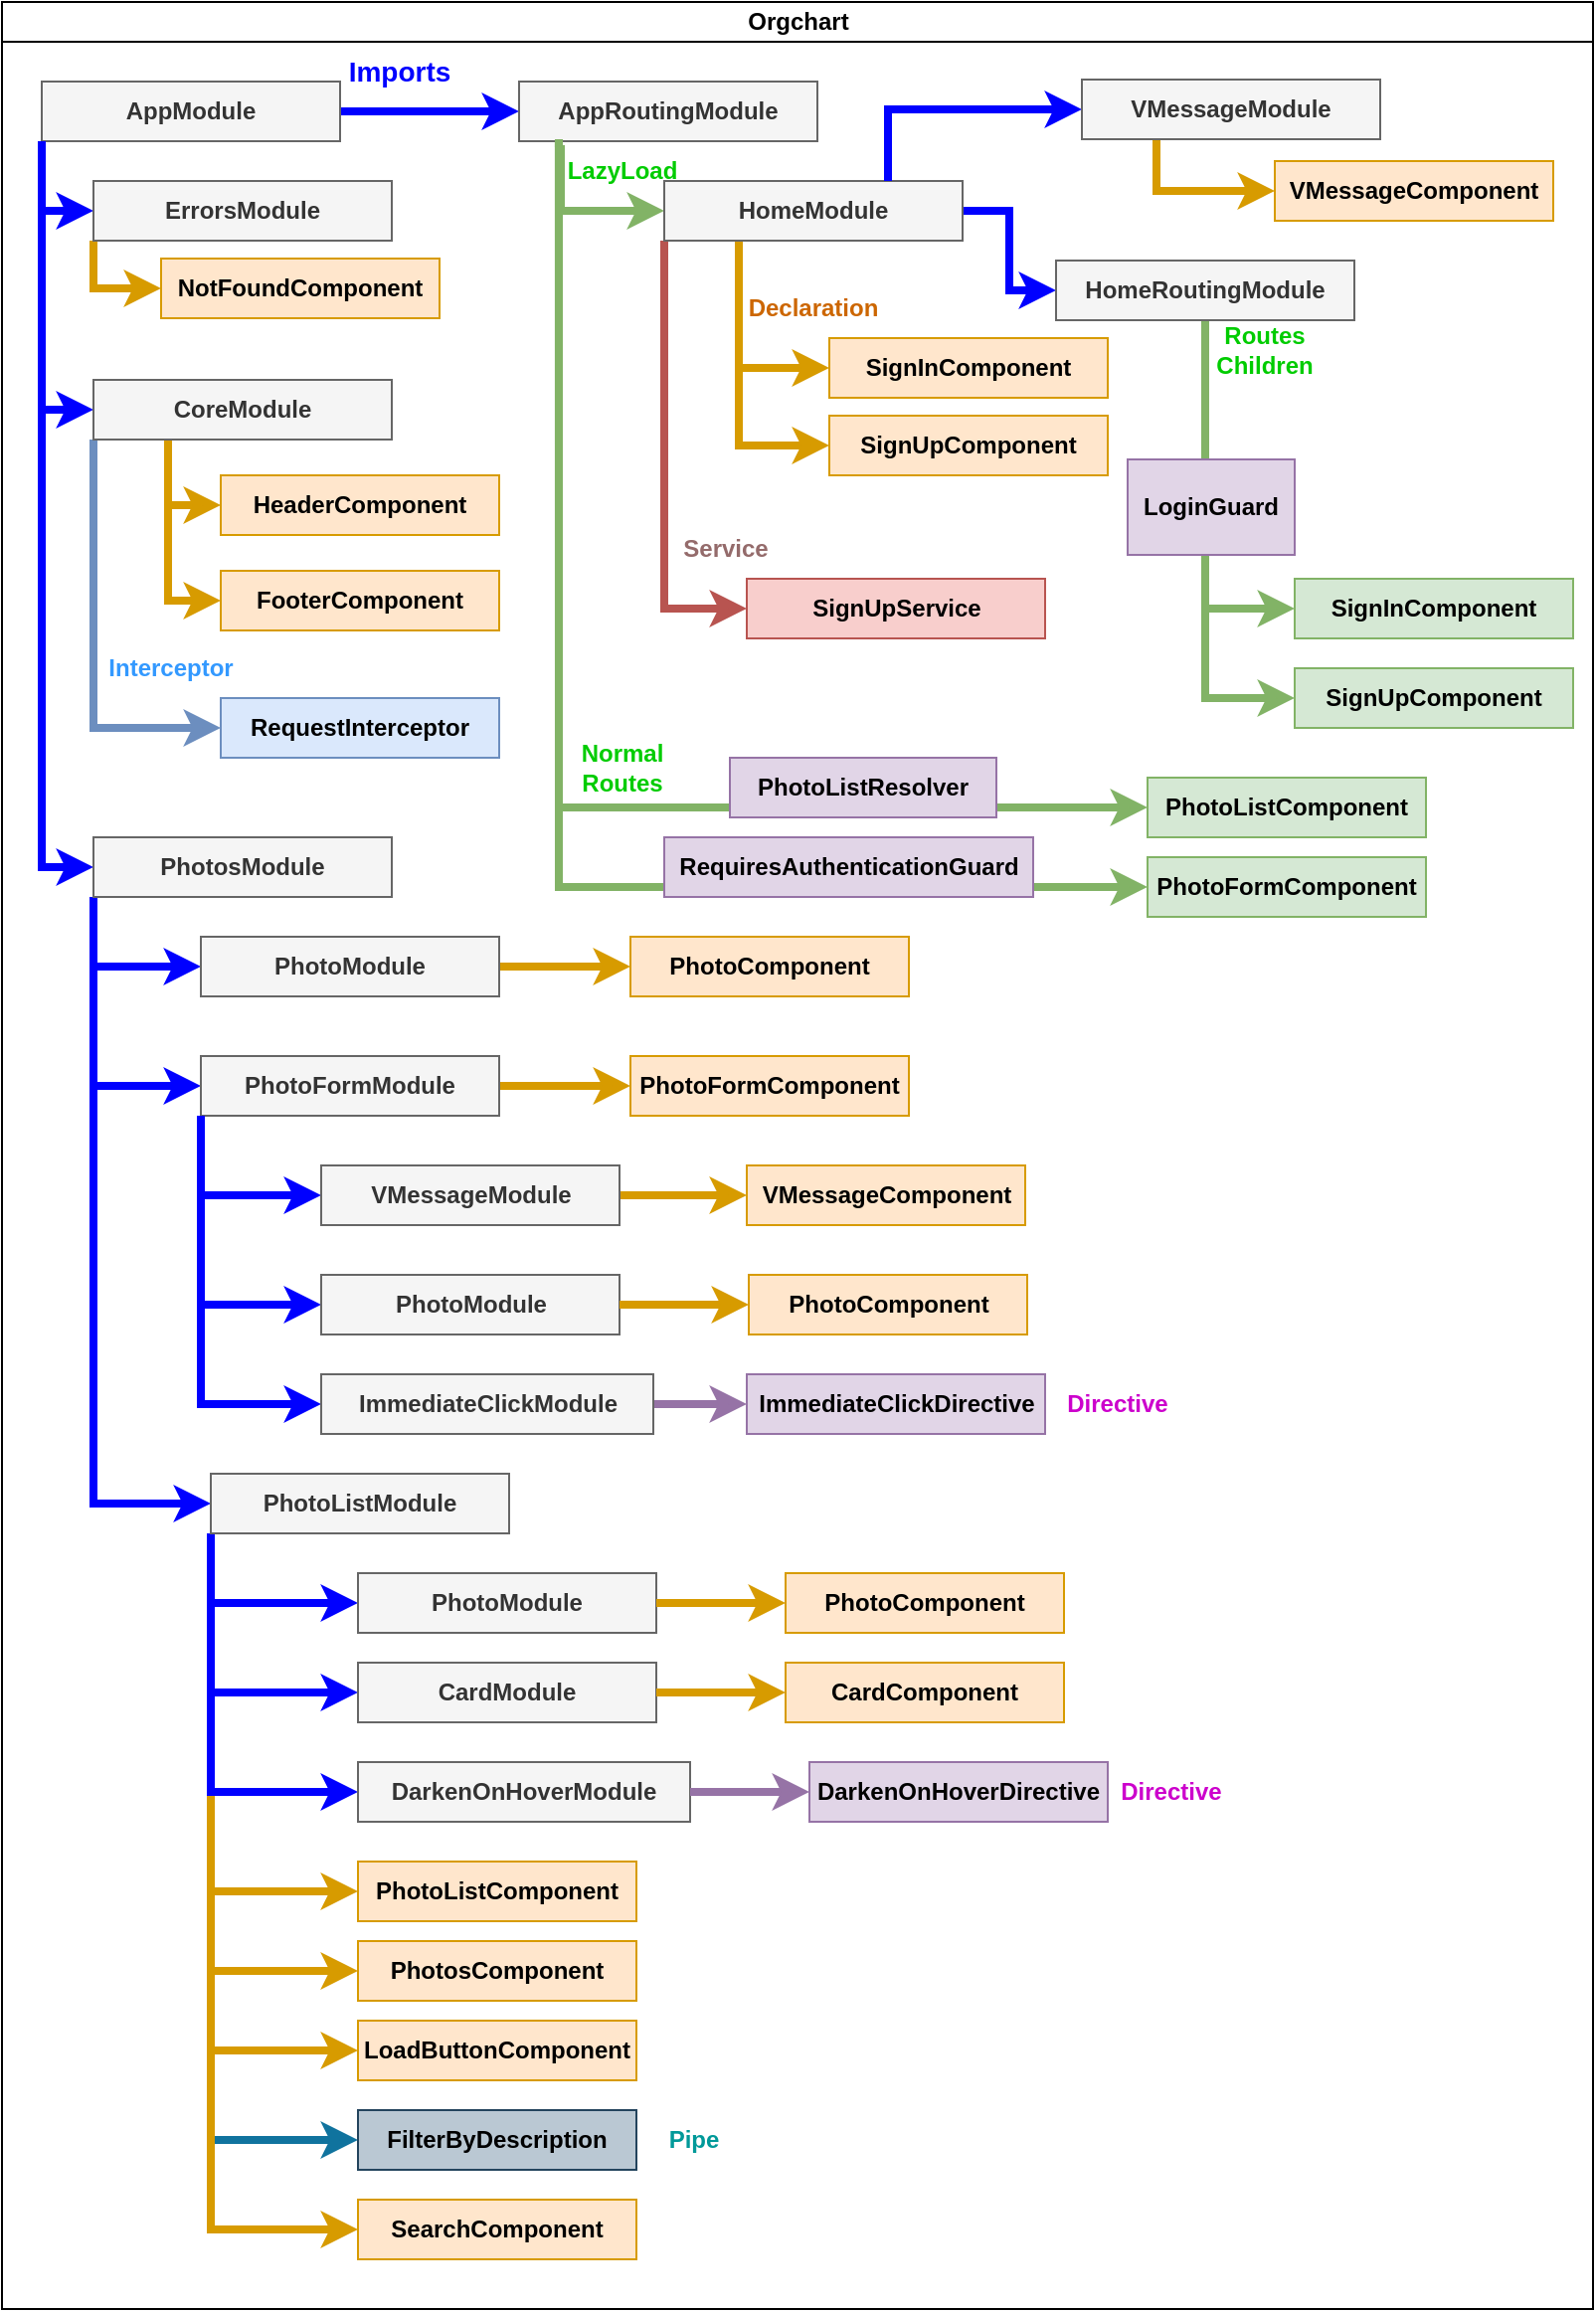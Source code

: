 <mxfile version="20.0.4" type="device"><diagram id="prtHgNgQTEPvFCAcTncT" name="Page-1"><mxGraphModel dx="1038" dy="564" grid="1" gridSize="10" guides="1" tooltips="1" connect="1" arrows="1" fold="1" page="1" pageScale="1" pageWidth="827" pageHeight="1169" math="0" shadow="0"><root><mxCell id="0"/><mxCell id="1" parent="0"/><mxCell id="dNxyNK7c78bLwvsdeMH5-11" value="Orgchart" style="swimlane;html=1;startSize=20;horizontal=1;containerType=tree;glass=0;swimlaneLine=1;align=center;" parent="1" vertex="1"><mxGeometry y="5" width="800" height="1160" as="geometry"/></mxCell><mxCell id="hhXqpC-t2gOjucZo_po3-4" style="edgeStyle=orthogonalEdgeStyle;rounded=0;orthogonalLoop=1;jettySize=auto;html=1;entryX=0;entryY=0.5;entryDx=0;entryDy=0;strokeWidth=4;strokeColor=#0000FF;" parent="dNxyNK7c78bLwvsdeMH5-11" source="dNxyNK7c78bLwvsdeMH5-12" target="hhXqpC-t2gOjucZo_po3-1" edge="1"><mxGeometry relative="1" as="geometry"/></mxCell><mxCell id="hhXqpC-t2gOjucZo_po3-6" style="edgeStyle=orthogonalEdgeStyle;rounded=0;orthogonalLoop=1;jettySize=auto;html=1;entryX=0;entryY=0.5;entryDx=0;entryDy=0;strokeColor=#0000FF;strokeWidth=4;exitX=0;exitY=1;exitDx=0;exitDy=0;" parent="dNxyNK7c78bLwvsdeMH5-11" source="dNxyNK7c78bLwvsdeMH5-12" target="hhXqpC-t2gOjucZo_po3-5" edge="1"><mxGeometry relative="1" as="geometry"/></mxCell><mxCell id="hhXqpC-t2gOjucZo_po3-56" style="edgeStyle=orthogonalEdgeStyle;rounded=0;orthogonalLoop=1;jettySize=auto;html=1;exitX=0;exitY=1;exitDx=0;exitDy=0;entryX=0;entryY=0.5;entryDx=0;entryDy=0;fontColor=#3399FF;strokeColor=#0000FF;strokeWidth=4;" parent="dNxyNK7c78bLwvsdeMH5-11" source="dNxyNK7c78bLwvsdeMH5-12" target="hhXqpC-t2gOjucZo_po3-55" edge="1"><mxGeometry relative="1" as="geometry"/></mxCell><UserObject label="AppModule" name="Tessa Miller" position="CFO" location="Office 1" email="me@example.com" placeholders="1" id="dNxyNK7c78bLwvsdeMH5-12"><mxCell style="label;whiteSpace=wrap;html=1;rounded=0;glass=0;treeMoving=1;treeFolding=1;spacingLeft=0;align=center;fillColor=#f5f5f5;strokeColor=#666666;fontColor=#333333;" parent="dNxyNK7c78bLwvsdeMH5-11" vertex="1"><mxGeometry x="20" y="40" width="150" height="30" as="geometry"/></mxCell></UserObject><mxCell id="cMQ2Vm_R8ZotL0pv40IF-3" value="&lt;font style=&quot;font-size: 14px;&quot;&gt;&lt;b&gt;&lt;font style=&quot;font-size: 14px;&quot; color=&quot;#0000FF&quot;&gt;Imports&lt;/font&gt;&lt;/b&gt;&lt;/font&gt;" style="text;html=1;strokeColor=none;fillColor=none;align=center;verticalAlign=middle;whiteSpace=wrap;rounded=0;" parent="dNxyNK7c78bLwvsdeMH5-11" vertex="1"><mxGeometry x="170" y="20" width="60" height="30" as="geometry"/></mxCell><mxCell id="hhXqpC-t2gOjucZo_po3-8" style="edgeStyle=orthogonalEdgeStyle;rounded=0;orthogonalLoop=1;jettySize=auto;html=1;entryX=0;entryY=0.5;entryDx=0;entryDy=0;strokeColor=#82b366;strokeWidth=4;fillColor=#d5e8d4;exitX=0.14;exitY=1.067;exitDx=0;exitDy=0;exitPerimeter=0;" parent="dNxyNK7c78bLwvsdeMH5-11" source="hhXqpC-t2gOjucZo_po3-1" target="hhXqpC-t2gOjucZo_po3-7" edge="1"><mxGeometry relative="1" as="geometry"/></mxCell><mxCell id="hhXqpC-t2gOjucZo_po3-15" style="edgeStyle=orthogonalEdgeStyle;rounded=0;orthogonalLoop=1;jettySize=auto;html=1;entryX=0;entryY=0.5;entryDx=0;entryDy=0;fontColor=#00CC00;strokeColor=#82b366;strokeWidth=4;fillColor=#d5e8d4;exitX=0.133;exitY=1;exitDx=0;exitDy=0;exitPerimeter=0;" parent="dNxyNK7c78bLwvsdeMH5-11" source="hhXqpC-t2gOjucZo_po3-1" target="hhXqpC-t2gOjucZo_po3-14" edge="1"><mxGeometry relative="1" as="geometry"/></mxCell><UserObject label="AppRoutingModule" name="Tessa Miller" position="CFO" location="Office 1" email="me@example.com" placeholders="1" id="hhXqpC-t2gOjucZo_po3-1"><mxCell style="label;whiteSpace=wrap;html=1;rounded=0;glass=0;treeMoving=1;treeFolding=1;spacingLeft=0;align=center;fillColor=#f5f5f5;fontColor=#333333;strokeColor=#666666;" parent="dNxyNK7c78bLwvsdeMH5-11" vertex="1"><mxGeometry x="260" y="40" width="150" height="30" as="geometry"/></mxCell></UserObject><mxCell id="hhXqpC-t2gOjucZo_po3-42" style="edgeStyle=orthogonalEdgeStyle;rounded=0;orthogonalLoop=1;jettySize=auto;html=1;entryX=0;entryY=0.5;entryDx=0;entryDy=0;fontColor=#946B6B;strokeColor=#0000FF;strokeWidth=4;exitX=0;exitY=1;exitDx=0;exitDy=0;" parent="dNxyNK7c78bLwvsdeMH5-11" source="dNxyNK7c78bLwvsdeMH5-12" target="hhXqpC-t2gOjucZo_po3-40" edge="1"><mxGeometry relative="1" as="geometry"/></mxCell><mxCell id="hhXqpC-t2gOjucZo_po3-48" style="edgeStyle=orthogonalEdgeStyle;rounded=0;orthogonalLoop=1;jettySize=auto;html=1;exitX=0.25;exitY=1;exitDx=0;exitDy=0;entryX=0;entryY=0.5;entryDx=0;entryDy=0;fontColor=#946B6B;strokeColor=#d79b00;strokeWidth=4;fillColor=#ffe6cc;" parent="dNxyNK7c78bLwvsdeMH5-11" source="hhXqpC-t2gOjucZo_po3-5" target="hhXqpC-t2gOjucZo_po3-46" edge="1"><mxGeometry relative="1" as="geometry"/></mxCell><mxCell id="hhXqpC-t2gOjucZo_po3-49" style="edgeStyle=orthogonalEdgeStyle;rounded=0;orthogonalLoop=1;jettySize=auto;html=1;exitX=0.25;exitY=1;exitDx=0;exitDy=0;entryX=0;entryY=0.5;entryDx=0;entryDy=0;fontColor=#946B6B;strokeColor=#d79b00;strokeWidth=4;fillColor=#ffe6cc;" parent="dNxyNK7c78bLwvsdeMH5-11" source="hhXqpC-t2gOjucZo_po3-5" target="hhXqpC-t2gOjucZo_po3-47" edge="1"><mxGeometry relative="1" as="geometry"/></mxCell><mxCell id="hhXqpC-t2gOjucZo_po3-53" style="edgeStyle=orthogonalEdgeStyle;rounded=0;orthogonalLoop=1;jettySize=auto;html=1;exitX=0;exitY=1;exitDx=0;exitDy=0;entryX=0;entryY=0.5;entryDx=0;entryDy=0;fontColor=#946B6B;strokeColor=#6c8ebf;strokeWidth=4;fillColor=#dae8fc;" parent="dNxyNK7c78bLwvsdeMH5-11" source="hhXqpC-t2gOjucZo_po3-5" target="hhXqpC-t2gOjucZo_po3-52" edge="1"><mxGeometry relative="1" as="geometry"/></mxCell><UserObject label="&lt;div&gt;CoreModule&lt;/div&gt;" name="Tessa Miller" position="CFO" location="Office 1" email="me@example.com" placeholders="1" id="hhXqpC-t2gOjucZo_po3-5"><mxCell style="label;whiteSpace=wrap;html=1;rounded=0;glass=0;treeMoving=1;treeFolding=1;spacingLeft=0;align=center;fillColor=#f5f5f5;fontColor=#333333;strokeColor=#666666;" parent="dNxyNK7c78bLwvsdeMH5-11" vertex="1"><mxGeometry x="46" y="190" width="150" height="30" as="geometry"/></mxCell></UserObject><mxCell id="hhXqpC-t2gOjucZo_po3-17" style="edgeStyle=orthogonalEdgeStyle;rounded=0;orthogonalLoop=1;jettySize=auto;html=1;entryX=0;entryY=0.5;entryDx=0;entryDy=0;fontColor=#00CC00;strokeColor=#0000FF;strokeWidth=4;" parent="dNxyNK7c78bLwvsdeMH5-11" source="hhXqpC-t2gOjucZo_po3-7" target="hhXqpC-t2gOjucZo_po3-16" edge="1"><mxGeometry relative="1" as="geometry"/></mxCell><mxCell id="hhXqpC-t2gOjucZo_po3-32" style="edgeStyle=orthogonalEdgeStyle;rounded=0;orthogonalLoop=1;jettySize=auto;html=1;exitX=0.25;exitY=1;exitDx=0;exitDy=0;entryX=0;entryY=0.5;entryDx=0;entryDy=0;fontColor=#00CC00;strokeColor=#d79b00;strokeWidth=4;fillColor=#ffe6cc;" parent="dNxyNK7c78bLwvsdeMH5-11" source="hhXqpC-t2gOjucZo_po3-7" target="hhXqpC-t2gOjucZo_po3-30" edge="1"><mxGeometry relative="1" as="geometry"/></mxCell><mxCell id="hhXqpC-t2gOjucZo_po3-34" style="edgeStyle=orthogonalEdgeStyle;rounded=0;orthogonalLoop=1;jettySize=auto;html=1;entryX=0;entryY=0.5;entryDx=0;entryDy=0;fontColor=#00CC00;strokeColor=#d79b00;strokeWidth=4;exitX=0.25;exitY=1;exitDx=0;exitDy=0;fillColor=#ffe6cc;" parent="dNxyNK7c78bLwvsdeMH5-11" source="hhXqpC-t2gOjucZo_po3-7" target="hhXqpC-t2gOjucZo_po3-31" edge="1"><mxGeometry relative="1" as="geometry"/></mxCell><mxCell id="hhXqpC-t2gOjucZo_po3-38" style="edgeStyle=orthogonalEdgeStyle;rounded=0;orthogonalLoop=1;jettySize=auto;html=1;exitX=0;exitY=1;exitDx=0;exitDy=0;entryX=0;entryY=0.5;entryDx=0;entryDy=0;fontColor=#00CC00;strokeColor=#b85450;strokeWidth=4;fillColor=#f8cecc;" parent="dNxyNK7c78bLwvsdeMH5-11" source="hhXqpC-t2gOjucZo_po3-7" target="hhXqpC-t2gOjucZo_po3-37" edge="1"><mxGeometry relative="1" as="geometry"/></mxCell><UserObject label="HomeModule" name="Tessa Miller" position="CFO" location="Office 1" email="me@example.com" placeholders="1" id="hhXqpC-t2gOjucZo_po3-7"><mxCell style="label;whiteSpace=wrap;html=1;rounded=0;glass=0;treeMoving=1;treeFolding=1;spacingLeft=0;align=center;fillColor=#f5f5f5;fontColor=#333333;strokeColor=#666666;" parent="dNxyNK7c78bLwvsdeMH5-11" vertex="1"><mxGeometry x="333" y="90" width="150" height="30" as="geometry"/></mxCell></UserObject><mxCell id="QmQ6OdxsQQNHdFwRo3wg-7" style="edgeStyle=orthogonalEdgeStyle;rounded=0;orthogonalLoop=1;jettySize=auto;html=1;exitX=0.967;exitY=0.122;exitDx=0;exitDy=0;entryX=0;entryY=0.5;entryDx=0;entryDy=0;exitPerimeter=0;fillColor=#d5e8d4;strokeColor=#82b366;strokeWidth=4;" edge="1" parent="dNxyNK7c78bLwvsdeMH5-11" source="hhXqpC-t2gOjucZo_po3-11" target="hhXqpC-t2gOjucZo_po3-12"><mxGeometry relative="1" as="geometry"><Array as="points"><mxPoint x="280" y="71"/><mxPoint x="280" y="405"/></Array></mxGeometry></mxCell><mxCell id="hhXqpC-t2gOjucZo_po3-11" value="&lt;b&gt;&lt;font color=&quot;#00CC00&quot;&gt;LazyLoad&lt;/font&gt;&lt;/b&gt;" style="text;html=1;strokeColor=none;fillColor=none;align=center;verticalAlign=middle;whiteSpace=wrap;rounded=0;fontSize=12;fontColor=#CC6600;direction=north;" parent="dNxyNK7c78bLwvsdeMH5-11" vertex="1"><mxGeometry x="267" y="70" width="90" height="30" as="geometry"/></mxCell><mxCell id="hhXqpC-t2gOjucZo_po3-12" value="&lt;b&gt;PhotoListComponent&lt;/b&gt;" style="rounded=0;whiteSpace=wrap;html=1;fontSize=12;fillColor=#d5e8d4;strokeColor=#82b366;" parent="dNxyNK7c78bLwvsdeMH5-11" vertex="1"><mxGeometry x="576" y="390" width="140" height="30" as="geometry"/></mxCell><mxCell id="hhXqpC-t2gOjucZo_po3-14" value="&lt;b&gt;PhotoFormComponent&lt;/b&gt;" style="rounded=0;whiteSpace=wrap;html=1;fontSize=12;fillColor=#d5e8d4;strokeColor=#82b366;" parent="dNxyNK7c78bLwvsdeMH5-11" vertex="1"><mxGeometry x="576" y="430" width="140" height="30" as="geometry"/></mxCell><mxCell id="hhXqpC-t2gOjucZo_po3-22" style="edgeStyle=orthogonalEdgeStyle;rounded=0;orthogonalLoop=1;jettySize=auto;html=1;exitX=0.75;exitY=0;exitDx=0;exitDy=0;entryX=0;entryY=0.5;entryDx=0;entryDy=0;fontColor=#00CC00;strokeColor=#0000FF;strokeWidth=4;" parent="dNxyNK7c78bLwvsdeMH5-11" source="hhXqpC-t2gOjucZo_po3-7" target="hhXqpC-t2gOjucZo_po3-19" edge="1"><mxGeometry relative="1" as="geometry"/></mxCell><mxCell id="hhXqpC-t2gOjucZo_po3-26" style="edgeStyle=orthogonalEdgeStyle;rounded=0;orthogonalLoop=1;jettySize=auto;html=1;exitX=0.5;exitY=1;exitDx=0;exitDy=0;entryX=0;entryY=0.5;entryDx=0;entryDy=0;fontColor=#00CC00;strokeColor=#82b366;strokeWidth=4;fillColor=#d5e8d4;" parent="dNxyNK7c78bLwvsdeMH5-11" source="hhXqpC-t2gOjucZo_po3-16" target="hhXqpC-t2gOjucZo_po3-24" edge="1"><mxGeometry relative="1" as="geometry"/></mxCell><mxCell id="hhXqpC-t2gOjucZo_po3-27" style="edgeStyle=orthogonalEdgeStyle;rounded=0;orthogonalLoop=1;jettySize=auto;html=1;exitX=0.5;exitY=1;exitDx=0;exitDy=0;entryX=0;entryY=0.5;entryDx=0;entryDy=0;fontColor=#00CC00;strokeColor=#82b366;strokeWidth=4;fillColor=#d5e8d4;" parent="dNxyNK7c78bLwvsdeMH5-11" source="hhXqpC-t2gOjucZo_po3-16" target="hhXqpC-t2gOjucZo_po3-25" edge="1"><mxGeometry relative="1" as="geometry"/></mxCell><UserObject label="HomeRoutingModule" name="Tessa Miller" position="CFO" location="Office 1" email="me@example.com" placeholders="1" id="hhXqpC-t2gOjucZo_po3-16"><mxCell style="label;whiteSpace=wrap;html=1;rounded=0;glass=0;treeMoving=1;treeFolding=1;spacingLeft=0;align=center;fillColor=#f5f5f5;fontColor=#333333;strokeColor=#666666;" parent="dNxyNK7c78bLwvsdeMH5-11" vertex="1"><mxGeometry x="530" y="130" width="150" height="30" as="geometry"/></mxCell></UserObject><mxCell id="hhXqpC-t2gOjucZo_po3-21" style="edgeStyle=orthogonalEdgeStyle;rounded=0;orthogonalLoop=1;jettySize=auto;html=1;exitX=0.25;exitY=1;exitDx=0;exitDy=0;entryX=0;entryY=0.5;entryDx=0;entryDy=0;fontColor=#00CC00;strokeColor=#d79b00;strokeWidth=4;fillColor=#ffe6cc;" parent="dNxyNK7c78bLwvsdeMH5-11" source="hhXqpC-t2gOjucZo_po3-19" target="hhXqpC-t2gOjucZo_po3-20" edge="1"><mxGeometry relative="1" as="geometry"/></mxCell><UserObject label="VMessageModule" name="Tessa Miller" position="CFO" location="Office 1" email="me@example.com" placeholders="1" id="hhXqpC-t2gOjucZo_po3-19"><mxCell style="label;whiteSpace=wrap;html=1;rounded=0;glass=0;treeMoving=1;treeFolding=1;spacingLeft=0;align=center;fillColor=#f5f5f5;fontColor=#333333;strokeColor=#666666;" parent="dNxyNK7c78bLwvsdeMH5-11" vertex="1"><mxGeometry x="543" y="39" width="150" height="30" as="geometry"/></mxCell></UserObject><mxCell id="hhXqpC-t2gOjucZo_po3-20" value="&lt;b&gt;VMessageComponent&lt;/b&gt;" style="rounded=0;whiteSpace=wrap;html=1;fontSize=12;fillColor=#ffe6cc;strokeColor=#d79b00;" parent="dNxyNK7c78bLwvsdeMH5-11" vertex="1"><mxGeometry x="640" y="80" width="140" height="30" as="geometry"/></mxCell><mxCell id="hhXqpC-t2gOjucZo_po3-24" value="&lt;div&gt;&lt;b&gt;SignInComponent&lt;/b&gt;&lt;/div&gt;" style="rounded=0;whiteSpace=wrap;html=1;fontSize=12;fillColor=#d5e8d4;strokeColor=#82b366;" parent="dNxyNK7c78bLwvsdeMH5-11" vertex="1"><mxGeometry x="650" y="290" width="140" height="30" as="geometry"/></mxCell><mxCell id="hhXqpC-t2gOjucZo_po3-25" value="&lt;div&gt;&lt;b&gt;SignUpComponent&lt;/b&gt;&lt;/div&gt;" style="rounded=0;whiteSpace=wrap;html=1;fontSize=12;fillColor=#d5e8d4;strokeColor=#82b366;" parent="dNxyNK7c78bLwvsdeMH5-11" vertex="1"><mxGeometry x="650" y="335" width="140" height="30" as="geometry"/></mxCell><mxCell id="hhXqpC-t2gOjucZo_po3-28" value="&lt;div&gt;&lt;font color=&quot;#00CC00&quot;&gt;&lt;b&gt;Routes&lt;/b&gt;&lt;/font&gt;&lt;/div&gt;&lt;div&gt;&lt;font color=&quot;#00CC00&quot;&gt;&lt;b&gt;Children&lt;/b&gt;&lt;/font&gt;&lt;br&gt;&lt;/div&gt;" style="text;html=1;strokeColor=none;fillColor=none;align=center;verticalAlign=middle;whiteSpace=wrap;rounded=0;fontSize=12;fontColor=#CC6600;direction=north;" parent="dNxyNK7c78bLwvsdeMH5-11" vertex="1"><mxGeometry x="590" y="160" width="90" height="30" as="geometry"/></mxCell><mxCell id="hhXqpC-t2gOjucZo_po3-29" value="&lt;div&gt;&lt;font color=&quot;#00CC00&quot;&gt;&lt;b&gt;Normal&lt;/b&gt;&lt;/font&gt;&lt;/div&gt;&lt;div&gt;&lt;font color=&quot;#00CC00&quot;&gt;&lt;b&gt;Routes&lt;/b&gt;&lt;/font&gt;&lt;/div&gt;&lt;font color=&quot;#00CC00&quot;&gt;&lt;b&gt;&lt;/b&gt;&lt;/font&gt;" style="text;html=1;strokeColor=none;fillColor=none;align=center;verticalAlign=middle;whiteSpace=wrap;rounded=0;fontSize=12;fontColor=#CC6600;direction=north;" parent="dNxyNK7c78bLwvsdeMH5-11" vertex="1"><mxGeometry x="267" y="370" width="90" height="30" as="geometry"/></mxCell><mxCell id="hhXqpC-t2gOjucZo_po3-30" value="&lt;div&gt;&lt;b&gt;SignInComponent&lt;/b&gt;&lt;/div&gt;" style="rounded=0;whiteSpace=wrap;html=1;fontSize=12;fillColor=#ffe6cc;strokeColor=#d79b00;" parent="dNxyNK7c78bLwvsdeMH5-11" vertex="1"><mxGeometry x="416" y="169" width="140" height="30" as="geometry"/></mxCell><mxCell id="hhXqpC-t2gOjucZo_po3-31" value="&lt;div&gt;&lt;b&gt;SignUpComponent&lt;/b&gt;&lt;/div&gt;" style="rounded=0;whiteSpace=wrap;html=1;fontSize=12;fillColor=#ffe6cc;strokeColor=#d79b00;" parent="dNxyNK7c78bLwvsdeMH5-11" vertex="1"><mxGeometry x="416" y="208" width="140" height="30" as="geometry"/></mxCell><mxCell id="hhXqpC-t2gOjucZo_po3-35" value="&lt;b&gt;Declaration&lt;/b&gt;" style="text;html=1;strokeColor=none;fillColor=none;align=center;verticalAlign=middle;whiteSpace=wrap;rounded=0;fontSize=12;fontColor=#CC6600;direction=north;" parent="dNxyNK7c78bLwvsdeMH5-11" vertex="1"><mxGeometry x="363" y="139" width="90" height="30" as="geometry"/></mxCell><UserObject label="SignUpService" name="Tessa Miller" position="CFO" location="Office 1" email="me@example.com" placeholders="1" id="hhXqpC-t2gOjucZo_po3-37"><mxCell style="label;whiteSpace=wrap;html=1;rounded=0;glass=0;treeMoving=1;treeFolding=1;spacingLeft=0;align=center;fillColor=#f8cecc;strokeColor=#b85450;" parent="dNxyNK7c78bLwvsdeMH5-11" vertex="1"><mxGeometry x="374.5" y="290" width="150" height="30" as="geometry"/></mxCell></UserObject><mxCell id="hhXqpC-t2gOjucZo_po3-39" value="&lt;font color=&quot;#946B6B&quot;&gt;&lt;b&gt;Service&lt;/b&gt;&lt;/font&gt;" style="text;html=1;strokeColor=none;fillColor=none;align=center;verticalAlign=middle;whiteSpace=wrap;rounded=0;fontSize=12;fontColor=#CC6600;direction=north;" parent="dNxyNK7c78bLwvsdeMH5-11" vertex="1"><mxGeometry x="319" y="260" width="90" height="30" as="geometry"/></mxCell><mxCell id="hhXqpC-t2gOjucZo_po3-43" style="edgeStyle=orthogonalEdgeStyle;rounded=0;orthogonalLoop=1;jettySize=auto;html=1;entryX=0;entryY=0.5;entryDx=0;entryDy=0;fontColor=#946B6B;strokeColor=#d79b00;strokeWidth=4;exitX=0;exitY=1;exitDx=0;exitDy=0;fillColor=#ffe6cc;" parent="dNxyNK7c78bLwvsdeMH5-11" source="hhXqpC-t2gOjucZo_po3-40" target="hhXqpC-t2gOjucZo_po3-41" edge="1"><mxGeometry relative="1" as="geometry"/></mxCell><UserObject label="&lt;div&gt;ErrorsModule&lt;/div&gt;" name="Tessa Miller" position="CFO" location="Office 1" email="me@example.com" placeholders="1" id="hhXqpC-t2gOjucZo_po3-40"><mxCell style="label;whiteSpace=wrap;html=1;rounded=0;glass=0;treeMoving=1;treeFolding=1;spacingLeft=0;align=center;fillColor=#f5f5f5;fontColor=#333333;strokeColor=#666666;" parent="dNxyNK7c78bLwvsdeMH5-11" vertex="1"><mxGeometry x="46" y="90" width="150" height="30" as="geometry"/></mxCell></UserObject><mxCell id="hhXqpC-t2gOjucZo_po3-41" value="&lt;div&gt;&lt;b&gt;NotFoundComponent&lt;/b&gt;&lt;/div&gt;" style="rounded=0;whiteSpace=wrap;html=1;fontSize=12;fillColor=#ffe6cc;strokeColor=#d79b00;" parent="dNxyNK7c78bLwvsdeMH5-11" vertex="1"><mxGeometry x="80" y="129" width="140" height="30" as="geometry"/></mxCell><mxCell id="hhXqpC-t2gOjucZo_po3-46" value="&lt;div&gt;&lt;b&gt;HeaderComponent&lt;/b&gt;&lt;/div&gt;" style="rounded=0;whiteSpace=wrap;html=1;fontSize=12;fillColor=#ffe6cc;strokeColor=#d79b00;" parent="dNxyNK7c78bLwvsdeMH5-11" vertex="1"><mxGeometry x="110" y="238" width="140" height="30" as="geometry"/></mxCell><mxCell id="hhXqpC-t2gOjucZo_po3-47" value="&lt;div&gt;&lt;b&gt;FooterComponent&lt;/b&gt;&lt;/div&gt;" style="rounded=0;whiteSpace=wrap;html=1;fontSize=12;fillColor=#ffe6cc;strokeColor=#d79b00;" parent="dNxyNK7c78bLwvsdeMH5-11" vertex="1"><mxGeometry x="110" y="286" width="140" height="30" as="geometry"/></mxCell><mxCell id="hhXqpC-t2gOjucZo_po3-52" value="&lt;div&gt;&lt;b&gt;RequestInterceptor&lt;br&gt;&lt;/b&gt;&lt;/div&gt;" style="rounded=0;whiteSpace=wrap;html=1;fontSize=12;fillColor=#dae8fc;strokeColor=#6c8ebf;" parent="dNxyNK7c78bLwvsdeMH5-11" vertex="1"><mxGeometry x="110" y="350" width="140" height="30" as="geometry"/></mxCell><mxCell id="hhXqpC-t2gOjucZo_po3-54" value="&lt;font color=&quot;#3399FF&quot;&gt;&lt;b&gt;Interceptor&lt;/b&gt;&lt;/font&gt;" style="text;html=1;strokeColor=none;fillColor=none;align=center;verticalAlign=middle;whiteSpace=wrap;rounded=0;fontSize=12;fontColor=#CC6600;direction=north;" parent="dNxyNK7c78bLwvsdeMH5-11" vertex="1"><mxGeometry x="40" y="320" width="90" height="30" as="geometry"/></mxCell><mxCell id="hhXqpC-t2gOjucZo_po3-60" style="edgeStyle=orthogonalEdgeStyle;rounded=0;orthogonalLoop=1;jettySize=auto;html=1;exitX=0;exitY=1;exitDx=0;exitDy=0;entryX=0;entryY=0.5;entryDx=0;entryDy=0;fontColor=#3399FF;strokeColor=#0000FF;strokeWidth=4;" parent="dNxyNK7c78bLwvsdeMH5-11" source="hhXqpC-t2gOjucZo_po3-55" target="hhXqpC-t2gOjucZo_po3-57" edge="1"><mxGeometry relative="1" as="geometry"/></mxCell><mxCell id="hhXqpC-t2gOjucZo_po3-61" style="edgeStyle=orthogonalEdgeStyle;rounded=0;orthogonalLoop=1;jettySize=auto;html=1;exitX=0;exitY=1;exitDx=0;exitDy=0;entryX=0;entryY=0.5;entryDx=0;entryDy=0;fontColor=#3399FF;strokeColor=#0000FF;strokeWidth=4;" parent="dNxyNK7c78bLwvsdeMH5-11" source="hhXqpC-t2gOjucZo_po3-55" target="hhXqpC-t2gOjucZo_po3-58" edge="1"><mxGeometry relative="1" as="geometry"/></mxCell><mxCell id="hhXqpC-t2gOjucZo_po3-63" style="edgeStyle=orthogonalEdgeStyle;rounded=0;orthogonalLoop=1;jettySize=auto;html=1;exitX=0;exitY=1;exitDx=0;exitDy=0;entryX=0;entryY=0.5;entryDx=0;entryDy=0;fontColor=#3399FF;strokeColor=#0000FF;strokeWidth=4;" parent="dNxyNK7c78bLwvsdeMH5-11" source="hhXqpC-t2gOjucZo_po3-55" target="hhXqpC-t2gOjucZo_po3-59" edge="1"><mxGeometry relative="1" as="geometry"/></mxCell><UserObject label="&lt;div&gt;PhotosModule&lt;/div&gt;" name="Tessa Miller" position="CFO" location="Office 1" email="me@example.com" placeholders="1" id="hhXqpC-t2gOjucZo_po3-55"><mxCell style="label;whiteSpace=wrap;html=1;rounded=0;glass=0;treeMoving=1;treeFolding=1;spacingLeft=0;align=center;fillColor=#f5f5f5;fontColor=#333333;strokeColor=#666666;" parent="dNxyNK7c78bLwvsdeMH5-11" vertex="1"><mxGeometry x="46" y="420" width="150" height="30" as="geometry"/></mxCell></UserObject><mxCell id="hhXqpC-t2gOjucZo_po3-66" style="edgeStyle=orthogonalEdgeStyle;rounded=0;orthogonalLoop=1;jettySize=auto;html=1;exitX=1;exitY=0.5;exitDx=0;exitDy=0;entryX=0;entryY=0.5;entryDx=0;entryDy=0;fontColor=#3399FF;strokeColor=#d79b00;strokeWidth=4;fillColor=#ffe6cc;" parent="dNxyNK7c78bLwvsdeMH5-11" source="hhXqpC-t2gOjucZo_po3-57" target="hhXqpC-t2gOjucZo_po3-65" edge="1"><mxGeometry relative="1" as="geometry"/></mxCell><UserObject label="&lt;div&gt;PhotoModule&lt;/div&gt;" name="Tessa Miller" position="CFO" location="Office 1" email="me@example.com" placeholders="1" id="hhXqpC-t2gOjucZo_po3-57"><mxCell style="label;whiteSpace=wrap;html=1;rounded=0;glass=0;treeMoving=1;treeFolding=1;spacingLeft=0;align=center;fillColor=#f5f5f5;fontColor=#333333;strokeColor=#666666;" parent="dNxyNK7c78bLwvsdeMH5-11" vertex="1"><mxGeometry x="100" y="470" width="150" height="30" as="geometry"/></mxCell></UserObject><mxCell id="hhXqpC-t2gOjucZo_po3-68" style="edgeStyle=orthogonalEdgeStyle;rounded=0;orthogonalLoop=1;jettySize=auto;html=1;exitX=1;exitY=0.5;exitDx=0;exitDy=0;entryX=0;entryY=0.5;entryDx=0;entryDy=0;fontColor=#3399FF;strokeColor=#d79b00;strokeWidth=4;fillColor=#ffe6cc;" parent="dNxyNK7c78bLwvsdeMH5-11" source="hhXqpC-t2gOjucZo_po3-58" target="hhXqpC-t2gOjucZo_po3-67" edge="1"><mxGeometry relative="1" as="geometry"/></mxCell><mxCell id="hhXqpC-t2gOjucZo_po3-71" style="edgeStyle=orthogonalEdgeStyle;rounded=0;orthogonalLoop=1;jettySize=auto;html=1;exitX=0;exitY=1;exitDx=0;exitDy=0;entryX=0;entryY=0.5;entryDx=0;entryDy=0;fontColor=#3399FF;strokeColor=#0000FF;strokeWidth=4;" parent="dNxyNK7c78bLwvsdeMH5-11" source="hhXqpC-t2gOjucZo_po3-58" target="hhXqpC-t2gOjucZo_po3-69" edge="1"><mxGeometry relative="1" as="geometry"/></mxCell><mxCell id="hhXqpC-t2gOjucZo_po3-84" style="edgeStyle=orthogonalEdgeStyle;rounded=0;orthogonalLoop=1;jettySize=auto;html=1;exitX=0;exitY=1;exitDx=0;exitDy=0;entryX=0;entryY=0.5;entryDx=0;entryDy=0;fontColor=#CC00CC;strokeColor=#0000FF;strokeWidth=4;" parent="dNxyNK7c78bLwvsdeMH5-11" source="hhXqpC-t2gOjucZo_po3-58" target="hhXqpC-t2gOjucZo_po3-77" edge="1"><mxGeometry relative="1" as="geometry"/></mxCell><UserObject label="&lt;div&gt;PhotoFormModule&lt;/div&gt;" name="Tessa Miller" position="CFO" location="Office 1" email="me@example.com" placeholders="1" id="hhXqpC-t2gOjucZo_po3-58"><mxCell style="label;whiteSpace=wrap;html=1;rounded=0;glass=0;treeMoving=1;treeFolding=1;spacingLeft=0;align=center;fillColor=#f5f5f5;fontColor=#333333;strokeColor=#666666;" parent="dNxyNK7c78bLwvsdeMH5-11" vertex="1"><mxGeometry x="100" y="530" width="150" height="30" as="geometry"/></mxCell></UserObject><mxCell id="hhXqpC-t2gOjucZo_po3-93" style="edgeStyle=orthogonalEdgeStyle;rounded=0;orthogonalLoop=1;jettySize=auto;html=1;exitX=0;exitY=1;exitDx=0;exitDy=0;entryX=0;entryY=0.5;entryDx=0;entryDy=0;fontColor=#CC00CC;strokeColor=#0000FF;strokeWidth=4;" parent="dNxyNK7c78bLwvsdeMH5-11" source="hhXqpC-t2gOjucZo_po3-59" target="hhXqpC-t2gOjucZo_po3-89" edge="1"><mxGeometry relative="1" as="geometry"/></mxCell><mxCell id="hhXqpC-t2gOjucZo_po3-101" style="edgeStyle=orthogonalEdgeStyle;rounded=0;orthogonalLoop=1;jettySize=auto;html=1;exitX=0;exitY=1;exitDx=0;exitDy=0;entryX=0;entryY=0.5;entryDx=0;entryDy=0;fontColor=#CC00CC;strokeColor=#d79b00;strokeWidth=4;fillColor=#ffe6cc;" parent="dNxyNK7c78bLwvsdeMH5-11" source="hhXqpC-t2gOjucZo_po3-59" target="hhXqpC-t2gOjucZo_po3-99" edge="1"><mxGeometry relative="1" as="geometry"/></mxCell><mxCell id="hhXqpC-t2gOjucZo_po3-102" style="edgeStyle=orthogonalEdgeStyle;rounded=0;orthogonalLoop=1;jettySize=auto;html=1;exitX=0;exitY=1;exitDx=0;exitDy=0;entryX=0;entryY=0.5;entryDx=0;entryDy=0;fontColor=#CC00CC;strokeColor=#d79b00;strokeWidth=4;fillColor=#ffe6cc;" parent="dNxyNK7c78bLwvsdeMH5-11" source="hhXqpC-t2gOjucZo_po3-59" target="hhXqpC-t2gOjucZo_po3-100" edge="1"><mxGeometry relative="1" as="geometry"/></mxCell><mxCell id="hhXqpC-t2gOjucZo_po3-104" style="edgeStyle=orthogonalEdgeStyle;rounded=0;orthogonalLoop=1;jettySize=auto;html=1;exitX=0;exitY=1;exitDx=0;exitDy=0;entryX=0;entryY=0.5;entryDx=0;entryDy=0;fontColor=#CC00CC;strokeColor=#d79b00;strokeWidth=4;fillColor=#ffe6cc;" parent="dNxyNK7c78bLwvsdeMH5-11" source="hhXqpC-t2gOjucZo_po3-59" target="hhXqpC-t2gOjucZo_po3-103" edge="1"><mxGeometry relative="1" as="geometry"/></mxCell><mxCell id="hhXqpC-t2gOjucZo_po3-109" style="edgeStyle=orthogonalEdgeStyle;rounded=0;orthogonalLoop=1;jettySize=auto;html=1;exitX=0;exitY=1;exitDx=0;exitDy=0;entryX=0;entryY=0.5;entryDx=0;entryDy=0;fontColor=#009999;strokeColor=#10739e;strokeWidth=4;fillColor=#b1ddf0;" parent="dNxyNK7c78bLwvsdeMH5-11" source="hhXqpC-t2gOjucZo_po3-59" target="hhXqpC-t2gOjucZo_po3-106" edge="1"><mxGeometry relative="1" as="geometry"/></mxCell><mxCell id="hhXqpC-t2gOjucZo_po3-111" style="edgeStyle=orthogonalEdgeStyle;rounded=0;orthogonalLoop=1;jettySize=auto;html=1;exitX=0;exitY=1;exitDx=0;exitDy=0;entryX=0;entryY=0.5;entryDx=0;entryDy=0;fontColor=#009999;strokeColor=#d79b00;strokeWidth=4;fillColor=#ffe6cc;" parent="dNxyNK7c78bLwvsdeMH5-11" source="hhXqpC-t2gOjucZo_po3-59" target="hhXqpC-t2gOjucZo_po3-110" edge="1"><mxGeometry relative="1" as="geometry"/></mxCell><mxCell id="hhXqpC-t2gOjucZo_po3-112" style="edgeStyle=orthogonalEdgeStyle;rounded=0;orthogonalLoop=1;jettySize=auto;html=1;exitX=0;exitY=1;exitDx=0;exitDy=0;entryX=0;entryY=0.5;entryDx=0;entryDy=0;fontColor=#009999;strokeColor=#0000FF;strokeWidth=4;" parent="dNxyNK7c78bLwvsdeMH5-11" source="hhXqpC-t2gOjucZo_po3-59" target="hhXqpC-t2gOjucZo_po3-85" edge="1"><mxGeometry relative="1" as="geometry"/></mxCell><mxCell id="hhXqpC-t2gOjucZo_po3-113" style="edgeStyle=orthogonalEdgeStyle;rounded=0;orthogonalLoop=1;jettySize=auto;html=1;exitX=0;exitY=1;exitDx=0;exitDy=0;entryX=0;entryY=0.5;entryDx=0;entryDy=0;fontColor=#009999;strokeColor=#0000FF;strokeWidth=4;" parent="dNxyNK7c78bLwvsdeMH5-11" source="hhXqpC-t2gOjucZo_po3-59" target="hhXqpC-t2gOjucZo_po3-95" edge="1"><mxGeometry relative="1" as="geometry"/></mxCell><UserObject label="&lt;div&gt;PhotoListModule&lt;/div&gt;" name="Tessa Miller" position="CFO" location="Office 1" email="me@example.com" placeholders="1" id="hhXqpC-t2gOjucZo_po3-59"><mxCell style="label;whiteSpace=wrap;html=1;rounded=0;glass=0;treeMoving=1;treeFolding=1;spacingLeft=0;align=center;fillColor=#f5f5f5;fontColor=#333333;strokeColor=#666666;" parent="dNxyNK7c78bLwvsdeMH5-11" vertex="1"><mxGeometry x="105" y="740" width="150" height="30" as="geometry"/></mxCell></UserObject><mxCell id="hhXqpC-t2gOjucZo_po3-65" value="&lt;div&gt;&lt;b&gt;PhotoComponent&lt;/b&gt;&lt;/div&gt;" style="rounded=0;whiteSpace=wrap;html=1;fontSize=12;fillColor=#ffe6cc;strokeColor=#d79b00;" parent="dNxyNK7c78bLwvsdeMH5-11" vertex="1"><mxGeometry x="316" y="470" width="140" height="30" as="geometry"/></mxCell><mxCell id="hhXqpC-t2gOjucZo_po3-67" value="&lt;div&gt;&lt;b&gt;PhotoFormComponent&lt;/b&gt;&lt;/div&gt;" style="rounded=0;whiteSpace=wrap;html=1;fontSize=12;fillColor=#ffe6cc;strokeColor=#d79b00;" parent="dNxyNK7c78bLwvsdeMH5-11" vertex="1"><mxGeometry x="316" y="530" width="140" height="30" as="geometry"/></mxCell><mxCell id="hhXqpC-t2gOjucZo_po3-72" style="edgeStyle=orthogonalEdgeStyle;rounded=0;orthogonalLoop=1;jettySize=auto;html=1;exitX=1;exitY=0.5;exitDx=0;exitDy=0;entryX=0;entryY=0.5;entryDx=0;entryDy=0;fontColor=#3399FF;strokeColor=#d79b00;strokeWidth=4;fillColor=#ffe6cc;" parent="dNxyNK7c78bLwvsdeMH5-11" source="hhXqpC-t2gOjucZo_po3-69" target="hhXqpC-t2gOjucZo_po3-70" edge="1"><mxGeometry relative="1" as="geometry"/></mxCell><mxCell id="hhXqpC-t2gOjucZo_po3-76" style="edgeStyle=orthogonalEdgeStyle;rounded=0;orthogonalLoop=1;jettySize=auto;html=1;exitX=0;exitY=1;exitDx=0;exitDy=0;entryX=0;entryY=0.5;entryDx=0;entryDy=0;fontColor=#3399FF;strokeColor=#0000FF;strokeWidth=4;" parent="dNxyNK7c78bLwvsdeMH5-11" source="hhXqpC-t2gOjucZo_po3-58" target="hhXqpC-t2gOjucZo_po3-74" edge="1"><mxGeometry relative="1" as="geometry"/></mxCell><UserObject label="VMessageModule" name="Tessa Miller" position="CFO" location="Office 1" email="me@example.com" placeholders="1" id="hhXqpC-t2gOjucZo_po3-69"><mxCell style="label;whiteSpace=wrap;html=1;rounded=0;glass=0;treeMoving=1;treeFolding=1;spacingLeft=0;align=center;fillColor=#f5f5f5;fontColor=#333333;strokeColor=#666666;" parent="dNxyNK7c78bLwvsdeMH5-11" vertex="1"><mxGeometry x="160.5" y="585" width="150" height="30" as="geometry"/></mxCell></UserObject><mxCell id="hhXqpC-t2gOjucZo_po3-70" value="&lt;b&gt;VMessageComponent&lt;/b&gt;" style="rounded=0;whiteSpace=wrap;html=1;fontSize=12;fillColor=#ffe6cc;strokeColor=#d79b00;" parent="dNxyNK7c78bLwvsdeMH5-11" vertex="1"><mxGeometry x="374.5" y="585" width="140" height="30" as="geometry"/></mxCell><UserObject label="&lt;div&gt;PhotoModule&lt;/div&gt;" name="Tessa Miller" position="CFO" location="Office 1" email="me@example.com" placeholders="1" id="hhXqpC-t2gOjucZo_po3-74"><mxCell style="label;whiteSpace=wrap;html=1;rounded=0;glass=0;treeMoving=1;treeFolding=1;spacingLeft=0;align=center;fillColor=#f5f5f5;fontColor=#333333;strokeColor=#666666;" parent="dNxyNK7c78bLwvsdeMH5-11" vertex="1"><mxGeometry x="160.5" y="640" width="150" height="30" as="geometry"/></mxCell></UserObject><mxCell id="hhXqpC-t2gOjucZo_po3-75" value="&lt;div&gt;&lt;b&gt;PhotoComponent&lt;/b&gt;&lt;/div&gt;" style="rounded=0;whiteSpace=wrap;html=1;fontSize=12;fillColor=#ffe6cc;strokeColor=#d79b00;" parent="dNxyNK7c78bLwvsdeMH5-11" vertex="1"><mxGeometry x="375.5" y="640" width="140" height="30" as="geometry"/></mxCell><mxCell id="hhXqpC-t2gOjucZo_po3-73" style="edgeStyle=orthogonalEdgeStyle;rounded=0;orthogonalLoop=1;jettySize=auto;html=1;exitX=1;exitY=0.5;exitDx=0;exitDy=0;entryX=0;entryY=0.5;entryDx=0;entryDy=0;fontColor=#3399FF;strokeColor=#d79b00;strokeWidth=4;fillColor=#ffe6cc;" parent="dNxyNK7c78bLwvsdeMH5-11" source="hhXqpC-t2gOjucZo_po3-74" target="hhXqpC-t2gOjucZo_po3-75" edge="1"><mxGeometry relative="1" as="geometry"/></mxCell><mxCell id="hhXqpC-t2gOjucZo_po3-80" style="edgeStyle=orthogonalEdgeStyle;rounded=0;orthogonalLoop=1;jettySize=auto;html=1;exitX=1;exitY=0.5;exitDx=0;exitDy=0;entryX=0;entryY=0.5;entryDx=0;entryDy=0;fontColor=#3399FF;strokeColor=#9673a6;strokeWidth=4;fillColor=#e1d5e7;" parent="dNxyNK7c78bLwvsdeMH5-11" source="hhXqpC-t2gOjucZo_po3-77" target="hhXqpC-t2gOjucZo_po3-79" edge="1"><mxGeometry relative="1" as="geometry"/></mxCell><UserObject label="ImmediateClickModule" name="Tessa Miller" position="CFO" location="Office 1" email="me@example.com" placeholders="1" id="hhXqpC-t2gOjucZo_po3-77"><mxCell style="label;whiteSpace=wrap;html=1;rounded=0;glass=0;treeMoving=1;treeFolding=1;spacingLeft=0;align=center;fillColor=#f5f5f5;fontColor=#333333;strokeColor=#666666;" parent="dNxyNK7c78bLwvsdeMH5-11" vertex="1"><mxGeometry x="160.5" y="690" width="167" height="30" as="geometry"/></mxCell></UserObject><mxCell id="hhXqpC-t2gOjucZo_po3-79" value="&lt;b&gt;ImmediateClickDirective&lt;/b&gt;" style="rounded=0;whiteSpace=wrap;html=1;fontSize=12;fillColor=#e1d5e7;strokeColor=#9673a6;" parent="dNxyNK7c78bLwvsdeMH5-11" vertex="1"><mxGeometry x="374.5" y="690" width="150" height="30" as="geometry"/></mxCell><mxCell id="hhXqpC-t2gOjucZo_po3-81" value="&lt;font color=&quot;#CC00CC&quot;&gt;&lt;b&gt;Directive&lt;/b&gt;&lt;/font&gt;" style="text;html=1;strokeColor=none;fillColor=none;align=center;verticalAlign=middle;whiteSpace=wrap;rounded=0;fontSize=12;fontColor=#CC6600;direction=north;" parent="dNxyNK7c78bLwvsdeMH5-11" vertex="1"><mxGeometry x="515.5" y="690" width="90" height="30" as="geometry"/></mxCell><UserObject label="&lt;div&gt;PhotoModule&lt;/div&gt;" name="Tessa Miller" position="CFO" location="Office 1" email="me@example.com" placeholders="1" id="hhXqpC-t2gOjucZo_po3-85"><mxCell style="label;whiteSpace=wrap;html=1;rounded=0;glass=0;treeMoving=1;treeFolding=1;spacingLeft=0;align=center;fillColor=#f5f5f5;fontColor=#333333;strokeColor=#666666;" parent="dNxyNK7c78bLwvsdeMH5-11" vertex="1"><mxGeometry x="179" y="790" width="150" height="30" as="geometry"/></mxCell></UserObject><mxCell id="hhXqpC-t2gOjucZo_po3-86" value="&lt;div&gt;&lt;b&gt;PhotoComponent&lt;/b&gt;&lt;/div&gt;" style="rounded=0;whiteSpace=wrap;html=1;fontSize=12;fillColor=#ffe6cc;strokeColor=#d79b00;" parent="dNxyNK7c78bLwvsdeMH5-11" vertex="1"><mxGeometry x="394" y="790" width="140" height="30" as="geometry"/></mxCell><mxCell id="hhXqpC-t2gOjucZo_po3-87" style="edgeStyle=orthogonalEdgeStyle;rounded=0;orthogonalLoop=1;jettySize=auto;html=1;exitX=1;exitY=0.5;exitDx=0;exitDy=0;entryX=0;entryY=0.5;entryDx=0;entryDy=0;fontColor=#3399FF;strokeColor=#d79b00;strokeWidth=4;fillColor=#ffe6cc;" parent="dNxyNK7c78bLwvsdeMH5-11" source="hhXqpC-t2gOjucZo_po3-85" target="hhXqpC-t2gOjucZo_po3-86" edge="1"><mxGeometry relative="1" as="geometry"/></mxCell><UserObject label="&lt;div&gt;CardModule&lt;/div&gt;" name="Tessa Miller" position="CFO" location="Office 1" email="me@example.com" placeholders="1" id="hhXqpC-t2gOjucZo_po3-89"><mxCell style="label;whiteSpace=wrap;html=1;rounded=0;glass=0;treeMoving=1;treeFolding=1;spacingLeft=0;align=center;fillColor=#f5f5f5;fontColor=#333333;strokeColor=#666666;" parent="dNxyNK7c78bLwvsdeMH5-11" vertex="1"><mxGeometry x="179" y="835" width="150" height="30" as="geometry"/></mxCell></UserObject><mxCell id="hhXqpC-t2gOjucZo_po3-90" value="&lt;div&gt;&lt;b&gt;CardComponent&lt;/b&gt;&lt;/div&gt;" style="rounded=0;whiteSpace=wrap;html=1;fontSize=12;fillColor=#ffe6cc;strokeColor=#d79b00;" parent="dNxyNK7c78bLwvsdeMH5-11" vertex="1"><mxGeometry x="394" y="835" width="140" height="30" as="geometry"/></mxCell><mxCell id="hhXqpC-t2gOjucZo_po3-91" style="edgeStyle=orthogonalEdgeStyle;rounded=0;orthogonalLoop=1;jettySize=auto;html=1;exitX=1;exitY=0.5;exitDx=0;exitDy=0;entryX=0;entryY=0.5;entryDx=0;entryDy=0;fontColor=#3399FF;strokeColor=#d79b00;strokeWidth=4;fillColor=#ffe6cc;" parent="dNxyNK7c78bLwvsdeMH5-11" source="hhXqpC-t2gOjucZo_po3-89" target="hhXqpC-t2gOjucZo_po3-90" edge="1"><mxGeometry relative="1" as="geometry"/></mxCell><UserObject label="DarkenOnHoverModule" name="Tessa Miller" position="CFO" location="Office 1" email="me@example.com" placeholders="1" id="hhXqpC-t2gOjucZo_po3-95"><mxCell style="label;whiteSpace=wrap;html=1;rounded=0;glass=0;treeMoving=1;treeFolding=1;spacingLeft=0;align=center;fillColor=#f5f5f5;fontColor=#333333;strokeColor=#666666;" parent="dNxyNK7c78bLwvsdeMH5-11" vertex="1"><mxGeometry x="179" y="885" width="167" height="30" as="geometry"/></mxCell></UserObject><mxCell id="hhXqpC-t2gOjucZo_po3-96" value="&lt;b&gt;DarkenOnHoverDirective&lt;/b&gt;" style="rounded=0;whiteSpace=wrap;html=1;fontSize=12;fillColor=#e1d5e7;strokeColor=#9673a6;" parent="dNxyNK7c78bLwvsdeMH5-11" vertex="1"><mxGeometry x="406" y="885" width="150" height="30" as="geometry"/></mxCell><mxCell id="hhXqpC-t2gOjucZo_po3-94" style="edgeStyle=orthogonalEdgeStyle;rounded=0;orthogonalLoop=1;jettySize=auto;html=1;exitX=1;exitY=0.5;exitDx=0;exitDy=0;entryX=0;entryY=0.5;entryDx=0;entryDy=0;fontColor=#3399FF;strokeColor=#9673a6;strokeWidth=4;fillColor=#e1d5e7;" parent="dNxyNK7c78bLwvsdeMH5-11" source="hhXqpC-t2gOjucZo_po3-95" target="hhXqpC-t2gOjucZo_po3-96" edge="1"><mxGeometry relative="1" as="geometry"/></mxCell><mxCell id="hhXqpC-t2gOjucZo_po3-97" value="&lt;font color=&quot;#CC00CC&quot;&gt;&lt;b&gt;Directive&lt;/b&gt;&lt;/font&gt;" style="text;html=1;strokeColor=none;fillColor=none;align=center;verticalAlign=middle;whiteSpace=wrap;rounded=0;fontSize=12;fontColor=#CC6600;direction=north;" parent="dNxyNK7c78bLwvsdeMH5-11" vertex="1"><mxGeometry x="543" y="885" width="90" height="30" as="geometry"/></mxCell><mxCell id="hhXqpC-t2gOjucZo_po3-99" value="&lt;div&gt;&lt;b&gt;PhotoListComponent&lt;/b&gt;&lt;/div&gt;" style="rounded=0;whiteSpace=wrap;html=1;fontSize=12;fillColor=#ffe6cc;strokeColor=#d79b00;" parent="dNxyNK7c78bLwvsdeMH5-11" vertex="1"><mxGeometry x="179" y="935" width="140" height="30" as="geometry"/></mxCell><mxCell id="hhXqpC-t2gOjucZo_po3-100" value="&lt;div&gt;&lt;b&gt;PhotosComponent&lt;/b&gt;&lt;/div&gt;" style="rounded=0;whiteSpace=wrap;html=1;fontSize=12;fillColor=#ffe6cc;strokeColor=#d79b00;" parent="dNxyNK7c78bLwvsdeMH5-11" vertex="1"><mxGeometry x="179" y="975" width="140" height="30" as="geometry"/></mxCell><mxCell id="hhXqpC-t2gOjucZo_po3-103" value="&lt;div&gt;&lt;b&gt;LoadButtonComponent&lt;/b&gt;&lt;/div&gt;" style="rounded=0;whiteSpace=wrap;html=1;fontSize=12;fillColor=#ffe6cc;strokeColor=#d79b00;" parent="dNxyNK7c78bLwvsdeMH5-11" vertex="1"><mxGeometry x="179" y="1015" width="140" height="30" as="geometry"/></mxCell><mxCell id="hhXqpC-t2gOjucZo_po3-106" value="&lt;div&gt;&lt;b&gt;FilterByDescription&lt;/b&gt;&lt;/div&gt;" style="rounded=0;whiteSpace=wrap;html=1;fontSize=12;fillColor=#bac8d3;strokeColor=#23445d;" parent="dNxyNK7c78bLwvsdeMH5-11" vertex="1"><mxGeometry x="179" y="1060" width="140" height="30" as="geometry"/></mxCell><mxCell id="hhXqpC-t2gOjucZo_po3-107" value="&lt;font color=&quot;#009999&quot;&gt;&lt;b&gt;Pipe&lt;/b&gt;&lt;/font&gt;" style="text;html=1;strokeColor=none;fillColor=none;align=center;verticalAlign=middle;whiteSpace=wrap;rounded=0;fontSize=12;fontColor=#CC6600;direction=north;" parent="dNxyNK7c78bLwvsdeMH5-11" vertex="1"><mxGeometry x="303" y="1060" width="90" height="30" as="geometry"/></mxCell><mxCell id="hhXqpC-t2gOjucZo_po3-110" value="&lt;div&gt;&lt;b&gt;SearchComponent&lt;/b&gt;&lt;/div&gt;" style="rounded=0;whiteSpace=wrap;html=1;fontSize=12;fillColor=#ffe6cc;strokeColor=#d79b00;" parent="dNxyNK7c78bLwvsdeMH5-11" vertex="1"><mxGeometry x="179" y="1105" width="140" height="30" as="geometry"/></mxCell><UserObject label="RequiresAuthenticationGuard" name="Tessa Miller" position="CFO" location="Office 1" email="me@example.com" placeholders="1" id="QmQ6OdxsQQNHdFwRo3wg-1"><mxCell style="label;whiteSpace=wrap;html=1;rounded=0;glass=0;treeMoving=1;treeFolding=1;spacingLeft=0;align=center;fillColor=#e1d5e7;strokeColor=#9673a6;" vertex="1" parent="dNxyNK7c78bLwvsdeMH5-11"><mxGeometry x="333" y="420" width="185.5" height="30" as="geometry"/></mxCell></UserObject><UserObject label="PhotoListResolver" name="Tessa Miller" position="CFO" location="Office 1" email="me@example.com" placeholders="1" id="QmQ6OdxsQQNHdFwRo3wg-3"><mxCell style="label;whiteSpace=wrap;html=1;rounded=0;glass=0;treeMoving=1;treeFolding=1;spacingLeft=0;align=center;fillColor=#e1d5e7;strokeColor=#9673a6;" vertex="1" parent="dNxyNK7c78bLwvsdeMH5-11"><mxGeometry x="366" y="380" width="134" height="30" as="geometry"/></mxCell></UserObject><UserObject label="LoginGuard" name="Tessa Miller" position="CFO" location="Office 1" email="me@example.com" placeholders="1" id="QmQ6OdxsQQNHdFwRo3wg-8"><mxCell style="label;whiteSpace=wrap;html=1;rounded=0;glass=0;treeMoving=1;treeFolding=1;spacingLeft=0;align=center;fillColor=#e1d5e7;strokeColor=#9673a6;" vertex="1" parent="dNxyNK7c78bLwvsdeMH5-11"><mxGeometry x="566" y="230" width="84" height="48" as="geometry"/></mxCell></UserObject></root></mxGraphModel></diagram></mxfile>